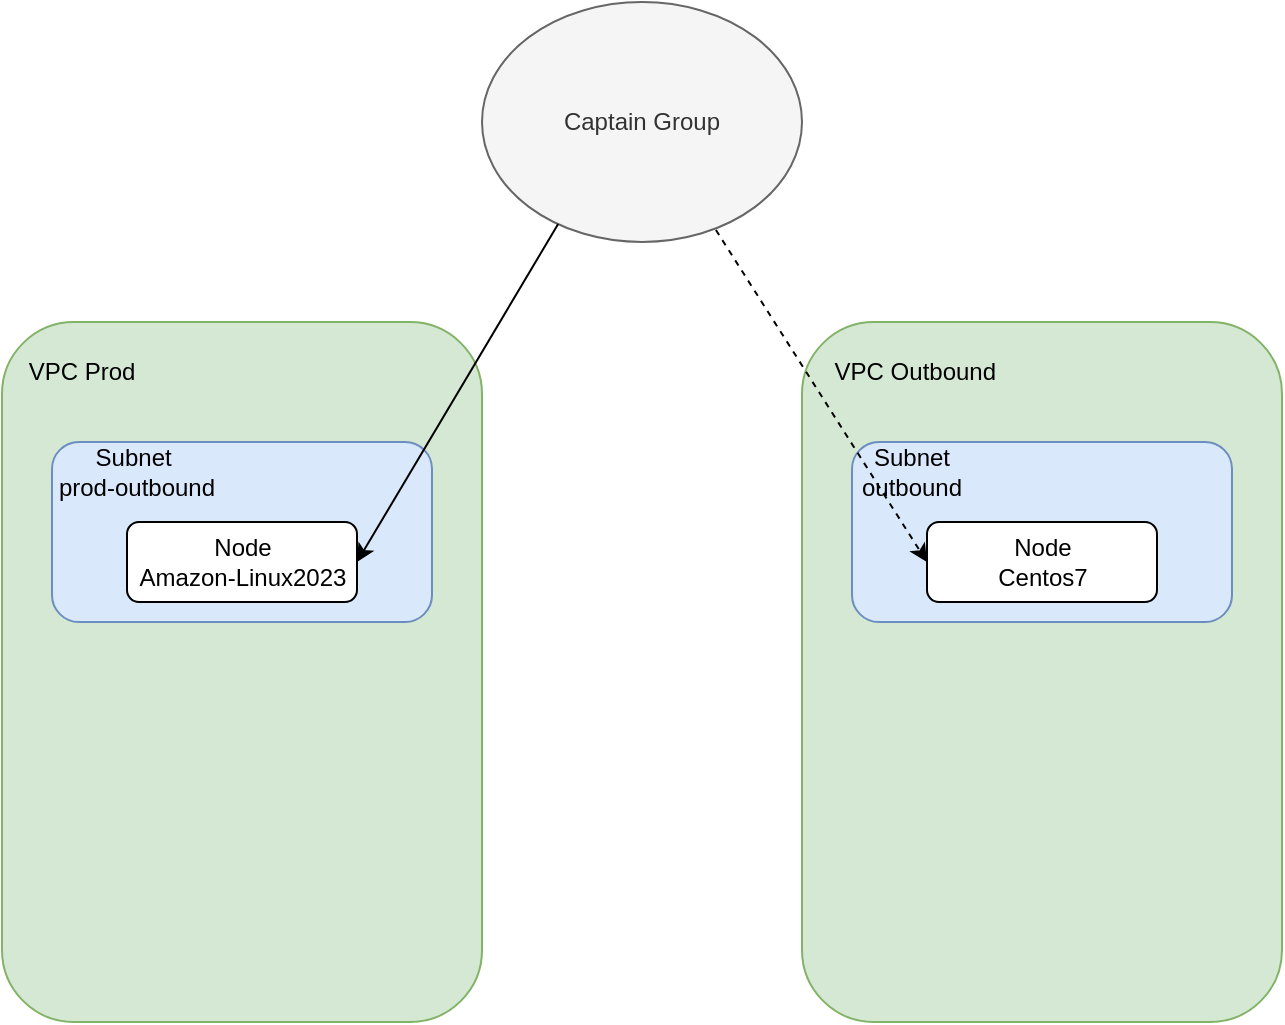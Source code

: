 <mxfile version="24.7.14" pages="2">
  <diagram name="option1" id="282AAfefk3CcLa0Xv2Uo">
    <mxGraphModel dx="1272" dy="740" grid="1" gridSize="10" guides="1" tooltips="1" connect="1" arrows="1" fold="1" page="1" pageScale="1" pageWidth="850" pageHeight="1100" math="0" shadow="0">
      <root>
        <mxCell id="0" />
        <mxCell id="1" parent="0" />
        <mxCell id="v_WsaKTAt1yfLOd8B_-8-2" value="Captain Group" style="ellipse;whiteSpace=wrap;html=1;fillColor=#f5f5f5;strokeColor=#666666;fontColor=#333333;" vertex="1" parent="1">
          <mxGeometry x="320" y="40" width="160" height="120" as="geometry" />
        </mxCell>
        <mxCell id="v_WsaKTAt1yfLOd8B_-8-5" value="" style="rounded=1;whiteSpace=wrap;html=1;fillColor=#d5e8d4;strokeColor=#82b366;" vertex="1" parent="1">
          <mxGeometry x="80" y="200" width="240" height="350" as="geometry" />
        </mxCell>
        <mxCell id="v_WsaKTAt1yfLOd8B_-8-9" value="" style="rounded=1;whiteSpace=wrap;html=1;fillColor=#d5e8d4;strokeColor=#82b366;" vertex="1" parent="1">
          <mxGeometry x="480" y="200" width="240" height="350" as="geometry" />
        </mxCell>
        <mxCell id="v_WsaKTAt1yfLOd8B_-8-10" value="" style="rounded=1;whiteSpace=wrap;html=1;fillColor=#dae8fc;strokeColor=#6c8ebf;" vertex="1" parent="1">
          <mxGeometry x="105" y="260" width="190" height="90" as="geometry" />
        </mxCell>
        <mxCell id="v_WsaKTAt1yfLOd8B_-8-13" value="" style="rounded=1;whiteSpace=wrap;html=1;fillColor=#dae8fc;strokeColor=#6c8ebf;" vertex="1" parent="1">
          <mxGeometry x="505" y="260" width="190" height="90" as="geometry" />
        </mxCell>
        <mxCell id="v_WsaKTAt1yfLOd8B_-8-15" value="VPC Prod" style="text;html=1;align=center;verticalAlign=middle;whiteSpace=wrap;rounded=0;" vertex="1" parent="1">
          <mxGeometry x="90" y="210" width="60" height="30" as="geometry" />
        </mxCell>
        <mxCell id="v_WsaKTAt1yfLOd8B_-8-16" value="&amp;nbsp;VPC Outbound" style="text;html=1;align=center;verticalAlign=middle;whiteSpace=wrap;rounded=0;" vertex="1" parent="1">
          <mxGeometry x="490" y="210" width="90" height="30" as="geometry" />
        </mxCell>
        <mxCell id="v_WsaKTAt1yfLOd8B_-8-19" value="Subnet&amp;nbsp;&lt;div&gt;prod-outbound&lt;/div&gt;" style="text;html=1;align=center;verticalAlign=middle;whiteSpace=wrap;rounded=0;" vertex="1" parent="1">
          <mxGeometry x="105" y="260" width="85" height="30" as="geometry" />
        </mxCell>
        <mxCell id="v_WsaKTAt1yfLOd8B_-8-21" value="Subnet&lt;div&gt;outbound&lt;/div&gt;" style="text;html=1;align=center;verticalAlign=middle;whiteSpace=wrap;rounded=0;" vertex="1" parent="1">
          <mxGeometry x="505" y="260" width="60" height="30" as="geometry" />
        </mxCell>
        <mxCell id="v_WsaKTAt1yfLOd8B_-8-24" value="Node&lt;div&gt;Amazon-Linux2023&lt;/div&gt;" style="rounded=1;whiteSpace=wrap;html=1;" vertex="1" parent="1">
          <mxGeometry x="142.5" y="300" width="115" height="40" as="geometry" />
        </mxCell>
        <mxCell id="v_WsaKTAt1yfLOd8B_-8-25" value="Node&lt;div&gt;Centos7&lt;/div&gt;" style="rounded=1;whiteSpace=wrap;html=1;" vertex="1" parent="1">
          <mxGeometry x="542.5" y="300" width="115" height="40" as="geometry" />
        </mxCell>
        <mxCell id="v_WsaKTAt1yfLOd8B_-8-26" value="" style="endArrow=classic;html=1;rounded=0;exitX=0.731;exitY=0.95;exitDx=0;exitDy=0;exitPerimeter=0;entryX=0;entryY=0.5;entryDx=0;entryDy=0;dashed=1;" edge="1" parent="1" source="v_WsaKTAt1yfLOd8B_-8-2" target="v_WsaKTAt1yfLOd8B_-8-25">
          <mxGeometry width="50" height="50" relative="1" as="geometry">
            <mxPoint x="270" y="340" as="sourcePoint" />
            <mxPoint x="320" y="290" as="targetPoint" />
          </mxGeometry>
        </mxCell>
        <mxCell id="v_WsaKTAt1yfLOd8B_-8-27" value="" style="endArrow=classic;html=1;rounded=0;exitX=0.238;exitY=0.925;exitDx=0;exitDy=0;entryX=1;entryY=0.5;entryDx=0;entryDy=0;exitPerimeter=0;" edge="1" parent="1" source="v_WsaKTAt1yfLOd8B_-8-2" target="v_WsaKTAt1yfLOd8B_-8-24">
          <mxGeometry width="50" height="50" relative="1" as="geometry">
            <mxPoint x="270" y="340" as="sourcePoint" />
            <mxPoint x="320" y="290" as="targetPoint" />
          </mxGeometry>
        </mxCell>
      </root>
    </mxGraphModel>
  </diagram>
  <diagram name="option2" id="Yi-lwlJG4OxeIJWroP6J">
    <mxGraphModel dx="954" dy="555" grid="1" gridSize="10" guides="1" tooltips="1" connect="1" arrows="1" fold="1" page="1" pageScale="1" pageWidth="850" pageHeight="1100" math="0" shadow="0">
      <root>
        <mxCell id="WbrzB_av1utM4frDm1D--0" />
        <mxCell id="WbrzB_av1utM4frDm1D--1" parent="WbrzB_av1utM4frDm1D--0" />
        <mxCell id="kOZKzFpQz9u2-r86H1gR-1" value="" style="rounded=1;whiteSpace=wrap;html=1;fillColor=#d5e8d4;strokeColor=#82b366;" vertex="1" parent="WbrzB_av1utM4frDm1D--1">
          <mxGeometry x="640" y="200" width="330" height="350" as="geometry" />
        </mxCell>
        <mxCell id="WbrzB_av1utM4frDm1D--2" value="Captain Group&lt;div&gt;&lt;br&gt;&lt;/div&gt;&lt;div&gt;old&lt;/div&gt;" style="ellipse;whiteSpace=wrap;html=1;fillColor=#f5f5f5;strokeColor=#666666;fontColor=#333333;" vertex="1" parent="WbrzB_av1utM4frDm1D--1">
          <mxGeometry x="520" y="40" width="160" height="120" as="geometry" />
        </mxCell>
        <mxCell id="WbrzB_av1utM4frDm1D--3" value="" style="rounded=1;whiteSpace=wrap;html=1;fillColor=#d5e8d4;strokeColor=#82b366;" vertex="1" parent="WbrzB_av1utM4frDm1D--1">
          <mxGeometry x="60" y="200" width="330" height="350" as="geometry" />
        </mxCell>
        <mxCell id="WbrzB_av1utM4frDm1D--5" value="" style="rounded=1;whiteSpace=wrap;html=1;fillColor=#dae8fc;strokeColor=#6c8ebf;" vertex="1" parent="WbrzB_av1utM4frDm1D--1">
          <mxGeometry x="80" y="260" width="290" height="130" as="geometry" />
        </mxCell>
        <mxCell id="WbrzB_av1utM4frDm1D--6" value="" style="rounded=1;whiteSpace=wrap;html=1;fillColor=#dae8fc;strokeColor=#6c8ebf;" vertex="1" parent="WbrzB_av1utM4frDm1D--1">
          <mxGeometry x="660" y="270" width="290" height="130" as="geometry" />
        </mxCell>
        <mxCell id="WbrzB_av1utM4frDm1D--7" value="VPC Prod" style="text;html=1;align=center;verticalAlign=middle;whiteSpace=wrap;rounded=0;" vertex="1" parent="WbrzB_av1utM4frDm1D--1">
          <mxGeometry x="80" y="210" width="60" height="30" as="geometry" />
        </mxCell>
        <mxCell id="WbrzB_av1utM4frDm1D--8" value="&amp;nbsp;VPC Outbound" style="text;html=1;align=center;verticalAlign=middle;whiteSpace=wrap;rounded=0;" vertex="1" parent="WbrzB_av1utM4frDm1D--1">
          <mxGeometry x="657.5" y="210" width="90" height="30" as="geometry" />
        </mxCell>
        <mxCell id="WbrzB_av1utM4frDm1D--9" value="Subnet&amp;nbsp;&lt;div&gt;prod-outbound&lt;/div&gt;" style="text;html=1;align=center;verticalAlign=middle;whiteSpace=wrap;rounded=0;" vertex="1" parent="WbrzB_av1utM4frDm1D--1">
          <mxGeometry x="80" y="260" width="85" height="30" as="geometry" />
        </mxCell>
        <mxCell id="WbrzB_av1utM4frDm1D--10" value="Subnet&lt;div&gt;outbound&lt;/div&gt;" style="text;html=1;align=center;verticalAlign=middle;whiteSpace=wrap;rounded=0;" vertex="1" parent="WbrzB_av1utM4frDm1D--1">
          <mxGeometry x="670" y="270" width="60" height="30" as="geometry" />
        </mxCell>
        <mxCell id="WbrzB_av1utM4frDm1D--11" value="&lt;b&gt;Node&lt;/b&gt;&lt;div&gt;cloud.ctrip.com/securitydomain&lt;span style=&quot;background-color: initial;&quot;&gt;=&lt;/span&gt;&lt;span style=&quot;background-color: initial;&quot;&gt;prod-outbound&lt;/span&gt;&lt;/div&gt;" style="rounded=1;whiteSpace=wrap;html=1;" vertex="1" parent="WbrzB_av1utM4frDm1D--1">
          <mxGeometry x="95" y="300" width="260" height="60" as="geometry" />
        </mxCell>
        <mxCell id="WbrzB_av1utM4frDm1D--12" value="&lt;b&gt;Node&lt;/b&gt;&lt;div&gt;cloud.ctrip.com/securitydomain=outbound&lt;/div&gt;" style="rounded=1;whiteSpace=wrap;html=1;" vertex="1" parent="WbrzB_av1utM4frDm1D--1">
          <mxGeometry x="675" y="310" width="260" height="60" as="geometry" />
        </mxCell>
        <mxCell id="kOZKzFpQz9u2-r86H1gR-2" value="Captain Group&lt;div&gt;&lt;br&gt;&lt;/div&gt;&lt;div&gt;new&lt;/div&gt;" style="ellipse;whiteSpace=wrap;html=1;fillColor=#f5f5f5;strokeColor=#666666;fontColor=#333333;" vertex="1" parent="WbrzB_av1utM4frDm1D--1">
          <mxGeometry x="320" y="40" width="160" height="120" as="geometry" />
        </mxCell>
        <mxCell id="kOZKzFpQz9u2-r86H1gR-3" value="" style="endArrow=classic;html=1;rounded=0;exitX=0.5;exitY=1;exitDx=0;exitDy=0;entryX=0.5;entryY=0;entryDx=0;entryDy=0;" edge="1" parent="WbrzB_av1utM4frDm1D--1" source="kOZKzFpQz9u2-r86H1gR-2" target="WbrzB_av1utM4frDm1D--11">
          <mxGeometry width="50" height="50" relative="1" as="geometry">
            <mxPoint x="470" y="290" as="sourcePoint" />
            <mxPoint x="520" y="240" as="targetPoint" />
          </mxGeometry>
        </mxCell>
        <mxCell id="kOZKzFpQz9u2-r86H1gR-4" value="" style="endArrow=classic;html=1;rounded=0;exitX=0.5;exitY=1;exitDx=0;exitDy=0;entryX=0.5;entryY=0;entryDx=0;entryDy=0;" edge="1" parent="WbrzB_av1utM4frDm1D--1" source="WbrzB_av1utM4frDm1D--2" target="WbrzB_av1utM4frDm1D--12">
          <mxGeometry width="50" height="50" relative="1" as="geometry">
            <mxPoint x="470" y="300" as="sourcePoint" />
            <mxPoint x="520" y="250" as="targetPoint" />
          </mxGeometry>
        </mxCell>
      </root>
    </mxGraphModel>
  </diagram>
</mxfile>
